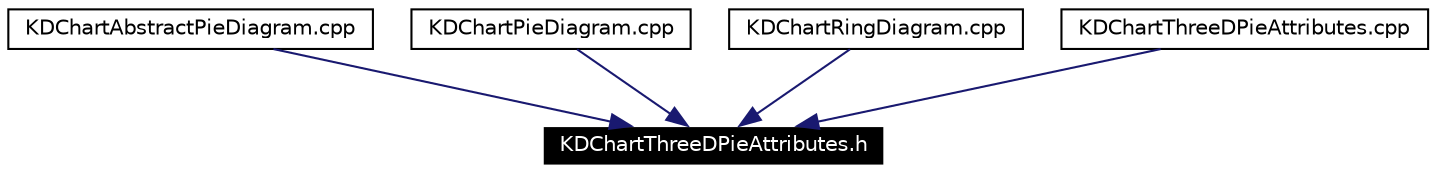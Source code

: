 digraph G
{
  edge [fontname="Helvetica",fontsize=10,labelfontname="Helvetica",labelfontsize=10];
  node [fontname="Helvetica",fontsize=10,shape=record];
  Node3211 [label="KDChartThreeDPieAttributes.h",height=0.2,width=0.4,color="white", fillcolor="black", style="filled" fontcolor="white"];
  Node3212 -> Node3211 [color="midnightblue",fontsize=10,style="solid",fontname="Helvetica"];
  Node3212 [label="KDChartAbstractPieDiagram.cpp",height=0.2,width=0.4,color="black",URL="$_k_d_chart_abstract_pie_diagram_8cpp.html"];
  Node3213 -> Node3211 [color="midnightblue",fontsize=10,style="solid",fontname="Helvetica"];
  Node3213 [label="KDChartPieDiagram.cpp",height=0.2,width=0.4,color="black",URL="$_k_d_chart_pie_diagram_8cpp.html"];
  Node3214 -> Node3211 [color="midnightblue",fontsize=10,style="solid",fontname="Helvetica"];
  Node3214 [label="KDChartRingDiagram.cpp",height=0.2,width=0.4,color="black",URL="$_k_d_chart_ring_diagram_8cpp.html"];
  Node3215 -> Node3211 [color="midnightblue",fontsize=10,style="solid",fontname="Helvetica"];
  Node3215 [label="KDChartThreeDPieAttributes.cpp",height=0.2,width=0.4,color="black",URL="$_k_d_chart_three_d_pie_attributes_8cpp.html"];
}
